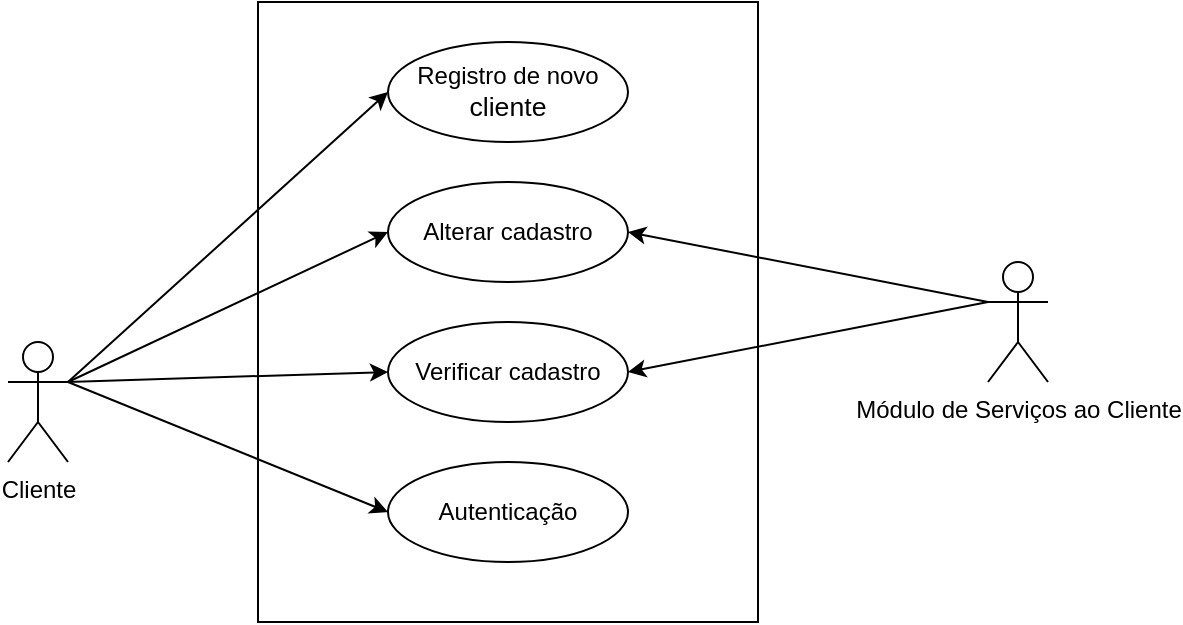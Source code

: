 <mxfile version="14.9.5" type="device"><diagram id="kC5aQvH93-7_zMsBreNk" name="Page-1"><mxGraphModel dx="1422" dy="691" grid="1" gridSize="10" guides="1" tooltips="1" connect="1" arrows="1" fold="1" page="1" pageScale="1" pageWidth="850" pageHeight="1100" math="0" shadow="0"><root><mxCell id="0"/><mxCell id="1" parent="0"/><mxCell id="XqQT30XZZPB1uu4artTX-1" value="Cliente" style="shape=umlActor;verticalLabelPosition=bottom;verticalAlign=top;html=1;outlineConnect=0;" parent="1" vertex="1"><mxGeometry x="80" y="320" width="30" height="60" as="geometry"/></mxCell><mxCell id="XqQT30XZZPB1uu4artTX-2" value="" style="rounded=0;whiteSpace=wrap;html=1;verticalAlign=top;" parent="1" vertex="1"><mxGeometry x="205" y="150" width="250" height="310" as="geometry"/></mxCell><mxCell id="XqQT30XZZPB1uu4artTX-3" value="Registro de novo&lt;br&gt;&lt;span id=&quot;docs-internal-guid-906694fc-7fff-2976-02ce-6a213e00d515&quot;&gt;&lt;span style=&quot;font-size: 10pt ; font-family: &amp;#34;arial&amp;#34; ; background-color: transparent ; vertical-align: baseline&quot;&gt;cliente&lt;/span&gt;&lt;/span&gt;" style="ellipse;whiteSpace=wrap;html=1;verticalAlign=middle;" parent="1" vertex="1"><mxGeometry x="270" y="170" width="120" height="50" as="geometry"/></mxCell><mxCell id="XqQT30XZZPB1uu4artTX-4" value="Verificar cadastro" style="ellipse;whiteSpace=wrap;html=1;verticalAlign=middle;" parent="1" vertex="1"><mxGeometry x="270" y="310" width="120" height="50" as="geometry"/></mxCell><mxCell id="XqQT30XZZPB1uu4artTX-5" value="Alterar cadastro" style="ellipse;whiteSpace=wrap;html=1;verticalAlign=middle;" parent="1" vertex="1"><mxGeometry x="270" y="240" width="120" height="50" as="geometry"/></mxCell><mxCell id="XqQT30XZZPB1uu4artTX-7" value="" style="endArrow=classic;html=1;exitX=1;exitY=0.333;exitDx=0;exitDy=0;exitPerimeter=0;entryX=0;entryY=0.5;entryDx=0;entryDy=0;" parent="1" source="XqQT30XZZPB1uu4artTX-1" target="XqQT30XZZPB1uu4artTX-3" edge="1"><mxGeometry width="50" height="50" relative="1" as="geometry"><mxPoint x="140" y="250" as="sourcePoint"/><mxPoint x="190" y="200" as="targetPoint"/></mxGeometry></mxCell><mxCell id="XqQT30XZZPB1uu4artTX-8" value="" style="endArrow=classic;html=1;exitX=1;exitY=0.333;exitDx=0;exitDy=0;exitPerimeter=0;entryX=0;entryY=0.5;entryDx=0;entryDy=0;" parent="1" source="XqQT30XZZPB1uu4artTX-1" target="XqQT30XZZPB1uu4artTX-4" edge="1"><mxGeometry width="50" height="50" relative="1" as="geometry"><mxPoint x="60" y="440" as="sourcePoint"/><mxPoint x="110" y="390" as="targetPoint"/></mxGeometry></mxCell><mxCell id="XqQT30XZZPB1uu4artTX-9" value="" style="endArrow=classic;html=1;entryX=0;entryY=0.5;entryDx=0;entryDy=0;" parent="1" target="XqQT30XZZPB1uu4artTX-5" edge="1"><mxGeometry width="50" height="50" relative="1" as="geometry"><mxPoint x="110" y="340" as="sourcePoint"/><mxPoint x="110" y="400" as="targetPoint"/></mxGeometry></mxCell><mxCell id="XqQT30XZZPB1uu4artTX-11" value="Módulo de Serviços ao Cliente" style="shape=umlActor;verticalLabelPosition=bottom;verticalAlign=top;html=1;outlineConnect=0;" parent="1" vertex="1"><mxGeometry x="570" y="280" width="30" height="60" as="geometry"/></mxCell><mxCell id="XqQT30XZZPB1uu4artTX-12" value="Autenticação" style="ellipse;whiteSpace=wrap;html=1;verticalAlign=middle;" parent="1" vertex="1"><mxGeometry x="270" y="380" width="120" height="50" as="geometry"/></mxCell><mxCell id="XqQT30XZZPB1uu4artTX-13" value="" style="endArrow=classic;html=1;exitX=1;exitY=0.333;exitDx=0;exitDy=0;exitPerimeter=0;entryX=0;entryY=0.5;entryDx=0;entryDy=0;" parent="1" source="XqQT30XZZPB1uu4artTX-1" target="XqQT30XZZPB1uu4artTX-12" edge="1"><mxGeometry width="50" height="50" relative="1" as="geometry"><mxPoint x="60" y="460" as="sourcePoint"/><mxPoint x="110" y="410" as="targetPoint"/></mxGeometry></mxCell><mxCell id="XqQT30XZZPB1uu4artTX-17" value="" style="endArrow=classic;html=1;entryX=1;entryY=0.5;entryDx=0;entryDy=0;exitX=0;exitY=0.333;exitDx=0;exitDy=0;exitPerimeter=0;" parent="1" source="XqQT30XZZPB1uu4artTX-11" target="XqQT30XZZPB1uu4artTX-4" edge="1"><mxGeometry width="50" height="50" relative="1" as="geometry"><mxPoint x="660" y="240" as="sourcePoint"/><mxPoint x="710" y="190" as="targetPoint"/></mxGeometry></mxCell><mxCell id="XqQT30XZZPB1uu4artTX-18" value="" style="endArrow=classic;html=1;entryX=1;entryY=0.5;entryDx=0;entryDy=0;exitX=0;exitY=0.333;exitDx=0;exitDy=0;exitPerimeter=0;" parent="1" source="XqQT30XZZPB1uu4artTX-11" target="XqQT30XZZPB1uu4artTX-5" edge="1"><mxGeometry width="50" height="50" relative="1" as="geometry"><mxPoint x="600" y="220" as="sourcePoint"/><mxPoint x="650" y="170" as="targetPoint"/></mxGeometry></mxCell></root></mxGraphModel></diagram></mxfile>